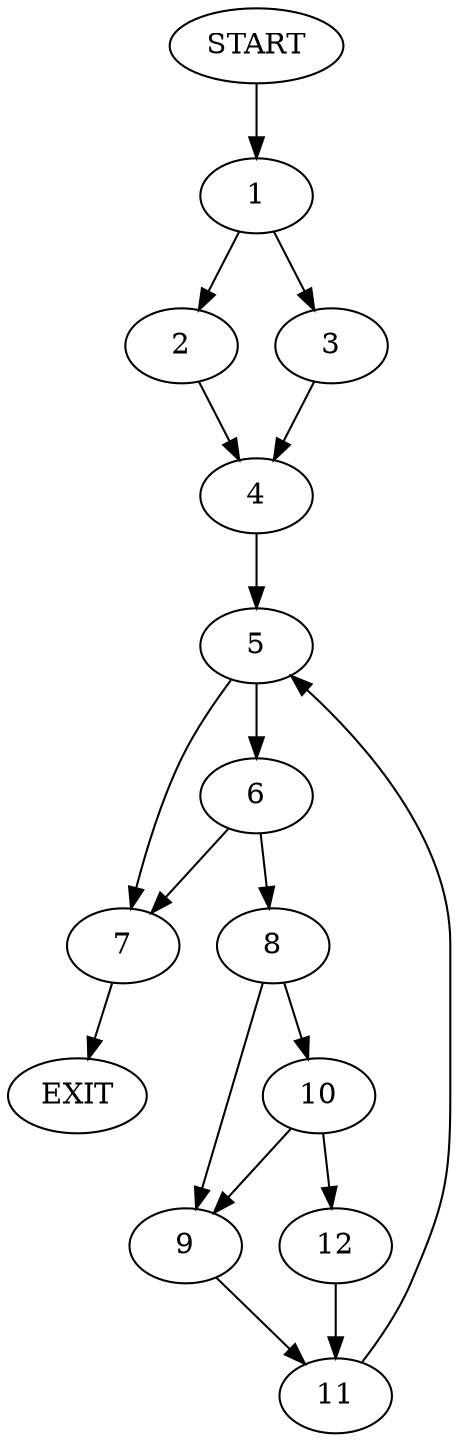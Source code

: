 digraph {
0 [label="START"];
1;
2;
3;
4;
5;
6;
7;
8;
9;
10;
11;
12;
13 [label="EXIT"];
0 -> 1;
1 -> 2;
1 -> 3;
3 -> 4;
2 -> 4;
4 -> 5;
5 -> 6;
5 -> 7;
6 -> 7;
6 -> 8;
7 -> 13;
8 -> 9;
8 -> 10;
9 -> 11;
10 -> 9;
10 -> 12;
12 -> 11;
11 -> 5;
}
